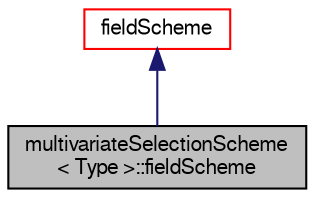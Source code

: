 digraph "multivariateSelectionScheme&lt; Type &gt;::fieldScheme"
{
  bgcolor="transparent";
  edge [fontname="FreeSans",fontsize="10",labelfontname="FreeSans",labelfontsize="10"];
  node [fontname="FreeSans",fontsize="10",shape=record];
  Node4 [label="multivariateSelectionScheme\l\< Type \>::fieldScheme",height=0.2,width=0.4,color="black", fillcolor="grey75", style="filled", fontcolor="black"];
  Node5 -> Node4 [dir="back",color="midnightblue",fontsize="10",style="solid",fontname="FreeSans"];
  Node5 [label="fieldScheme",height=0.2,width=0.4,color="red",URL="$a23126.html",tooltip="surfaceInterpolationScheme sub-class returned by operator(field) "];
}
